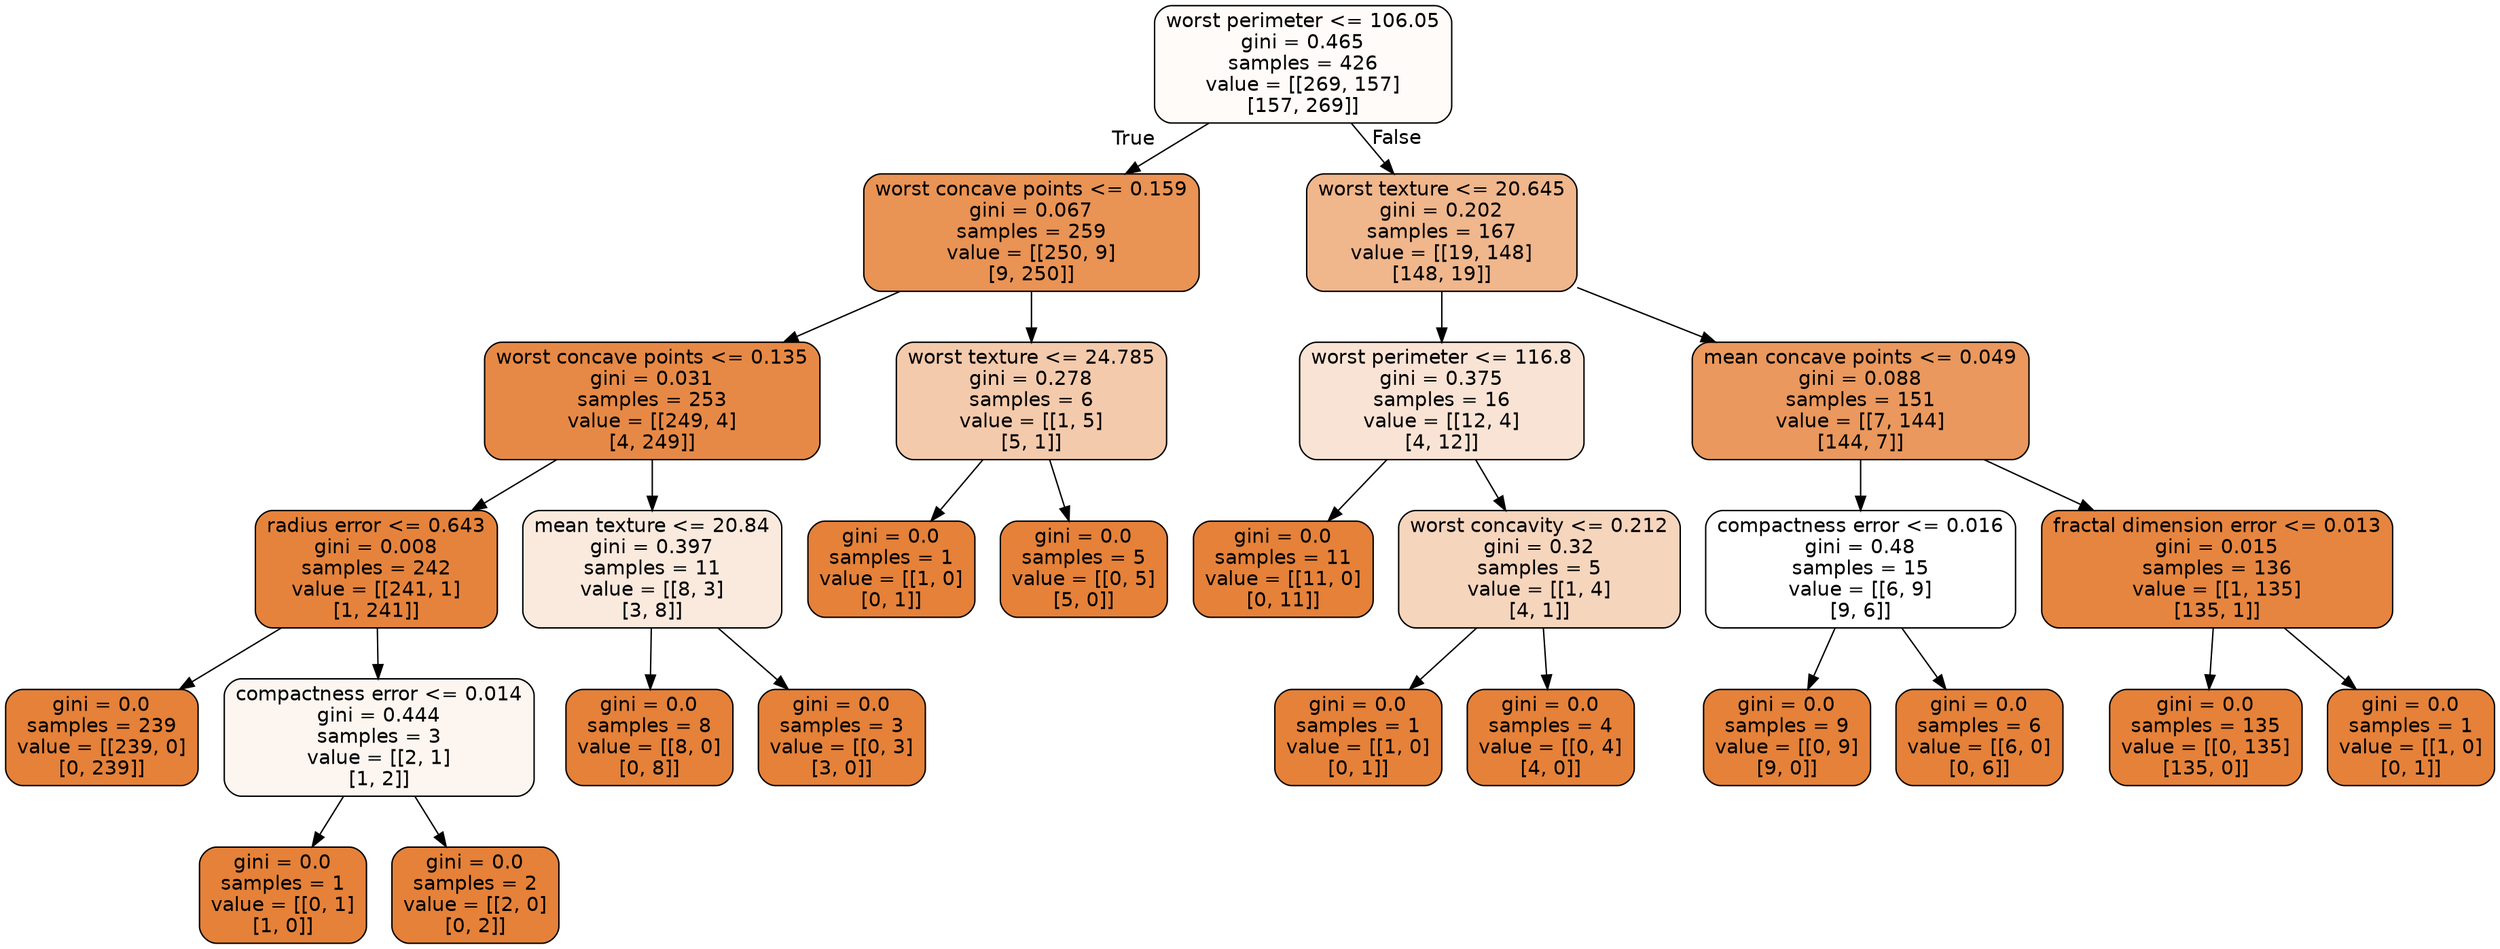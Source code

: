 digraph Tree {
node [shape=box, style="filled, rounded", color="black", fontname=helvetica] ;
edge [fontname=helvetica] ;
0 [label="worst perimeter <= 106.05\ngini = 0.465\nsamples = 426\nvalue = [[269, 157]\n[157, 269]]", fillcolor="#fefbf9"] ;
1 [label="worst concave points <= 0.159\ngini = 0.067\nsamples = 259\nvalue = [[250, 9]\n[9, 250]]", fillcolor="#e99355"] ;
0 -> 1 [labeldistance=2.5, labelangle=45, headlabel="True"] ;
2 [label="worst concave points <= 0.135\ngini = 0.031\nsamples = 253\nvalue = [[249, 4]\n[4, 249]]", fillcolor="#e78946"] ;
1 -> 2 ;
3 [label="radius error <= 0.643\ngini = 0.008\nsamples = 242\nvalue = [[241, 1]\n[1, 241]]", fillcolor="#e5833c"] ;
2 -> 3 ;
4 [label="gini = 0.0\nsamples = 239\nvalue = [[239, 0]\n[0, 239]]", fillcolor="#e58139"] ;
3 -> 4 ;
5 [label="compactness error <= 0.014\ngini = 0.444\nsamples = 3\nvalue = [[2, 1]\n[1, 2]]", fillcolor="#fdf6f0"] ;
3 -> 5 ;
6 [label="gini = 0.0\nsamples = 1\nvalue = [[0, 1]\n[1, 0]]", fillcolor="#e58139"] ;
5 -> 6 ;
7 [label="gini = 0.0\nsamples = 2\nvalue = [[2, 0]\n[0, 2]]", fillcolor="#e58139"] ;
5 -> 7 ;
8 [label="mean texture <= 20.84\ngini = 0.397\nsamples = 11\nvalue = [[8, 3]\n[3, 8]]", fillcolor="#fae9dd"] ;
2 -> 8 ;
9 [label="gini = 0.0\nsamples = 8\nvalue = [[8, 0]\n[0, 8]]", fillcolor="#e58139"] ;
8 -> 9 ;
10 [label="gini = 0.0\nsamples = 3\nvalue = [[0, 3]\n[3, 0]]", fillcolor="#e58139"] ;
8 -> 10 ;
11 [label="worst texture <= 24.785\ngini = 0.278\nsamples = 6\nvalue = [[1, 5]\n[5, 1]]", fillcolor="#f4caac"] ;
1 -> 11 ;
12 [label="gini = 0.0\nsamples = 1\nvalue = [[1, 0]\n[0, 1]]", fillcolor="#e58139"] ;
11 -> 12 ;
13 [label="gini = 0.0\nsamples = 5\nvalue = [[0, 5]\n[5, 0]]", fillcolor="#e58139"] ;
11 -> 13 ;
14 [label="worst texture <= 20.645\ngini = 0.202\nsamples = 167\nvalue = [[19, 148]\n[148, 19]]", fillcolor="#f0b68c"] ;
0 -> 14 [labeldistance=2.5, labelangle=-45, headlabel="False"] ;
15 [label="worst perimeter <= 116.8\ngini = 0.375\nsamples = 16\nvalue = [[12, 4]\n[4, 12]]", fillcolor="#f9e3d4"] ;
14 -> 15 ;
16 [label="gini = 0.0\nsamples = 11\nvalue = [[11, 0]\n[0, 11]]", fillcolor="#e58139"] ;
15 -> 16 ;
17 [label="worst concavity <= 0.212\ngini = 0.32\nsamples = 5\nvalue = [[1, 4]\n[4, 1]]", fillcolor="#f6d5bd"] ;
15 -> 17 ;
18 [label="gini = 0.0\nsamples = 1\nvalue = [[1, 0]\n[0, 1]]", fillcolor="#e58139"] ;
17 -> 18 ;
19 [label="gini = 0.0\nsamples = 4\nvalue = [[0, 4]\n[4, 0]]", fillcolor="#e58139"] ;
17 -> 19 ;
20 [label="mean concave points <= 0.049\ngini = 0.088\nsamples = 151\nvalue = [[7, 144]\n[144, 7]]", fillcolor="#ea985d"] ;
14 -> 20 ;
21 [label="compactness error <= 0.016\ngini = 0.48\nsamples = 15\nvalue = [[6, 9]\n[9, 6]]", fillcolor="#ffffff"] ;
20 -> 21 ;
22 [label="gini = 0.0\nsamples = 9\nvalue = [[0, 9]\n[9, 0]]", fillcolor="#e58139"] ;
21 -> 22 ;
23 [label="gini = 0.0\nsamples = 6\nvalue = [[6, 0]\n[0, 6]]", fillcolor="#e58139"] ;
21 -> 23 ;
24 [label="fractal dimension error <= 0.013\ngini = 0.015\nsamples = 136\nvalue = [[1, 135]\n[135, 1]]", fillcolor="#e6853f"] ;
20 -> 24 ;
25 [label="gini = 0.0\nsamples = 135\nvalue = [[0, 135]\n[135, 0]]", fillcolor="#e58139"] ;
24 -> 25 ;
26 [label="gini = 0.0\nsamples = 1\nvalue = [[1, 0]\n[0, 1]]", fillcolor="#e58139"] ;
24 -> 26 ;
}
